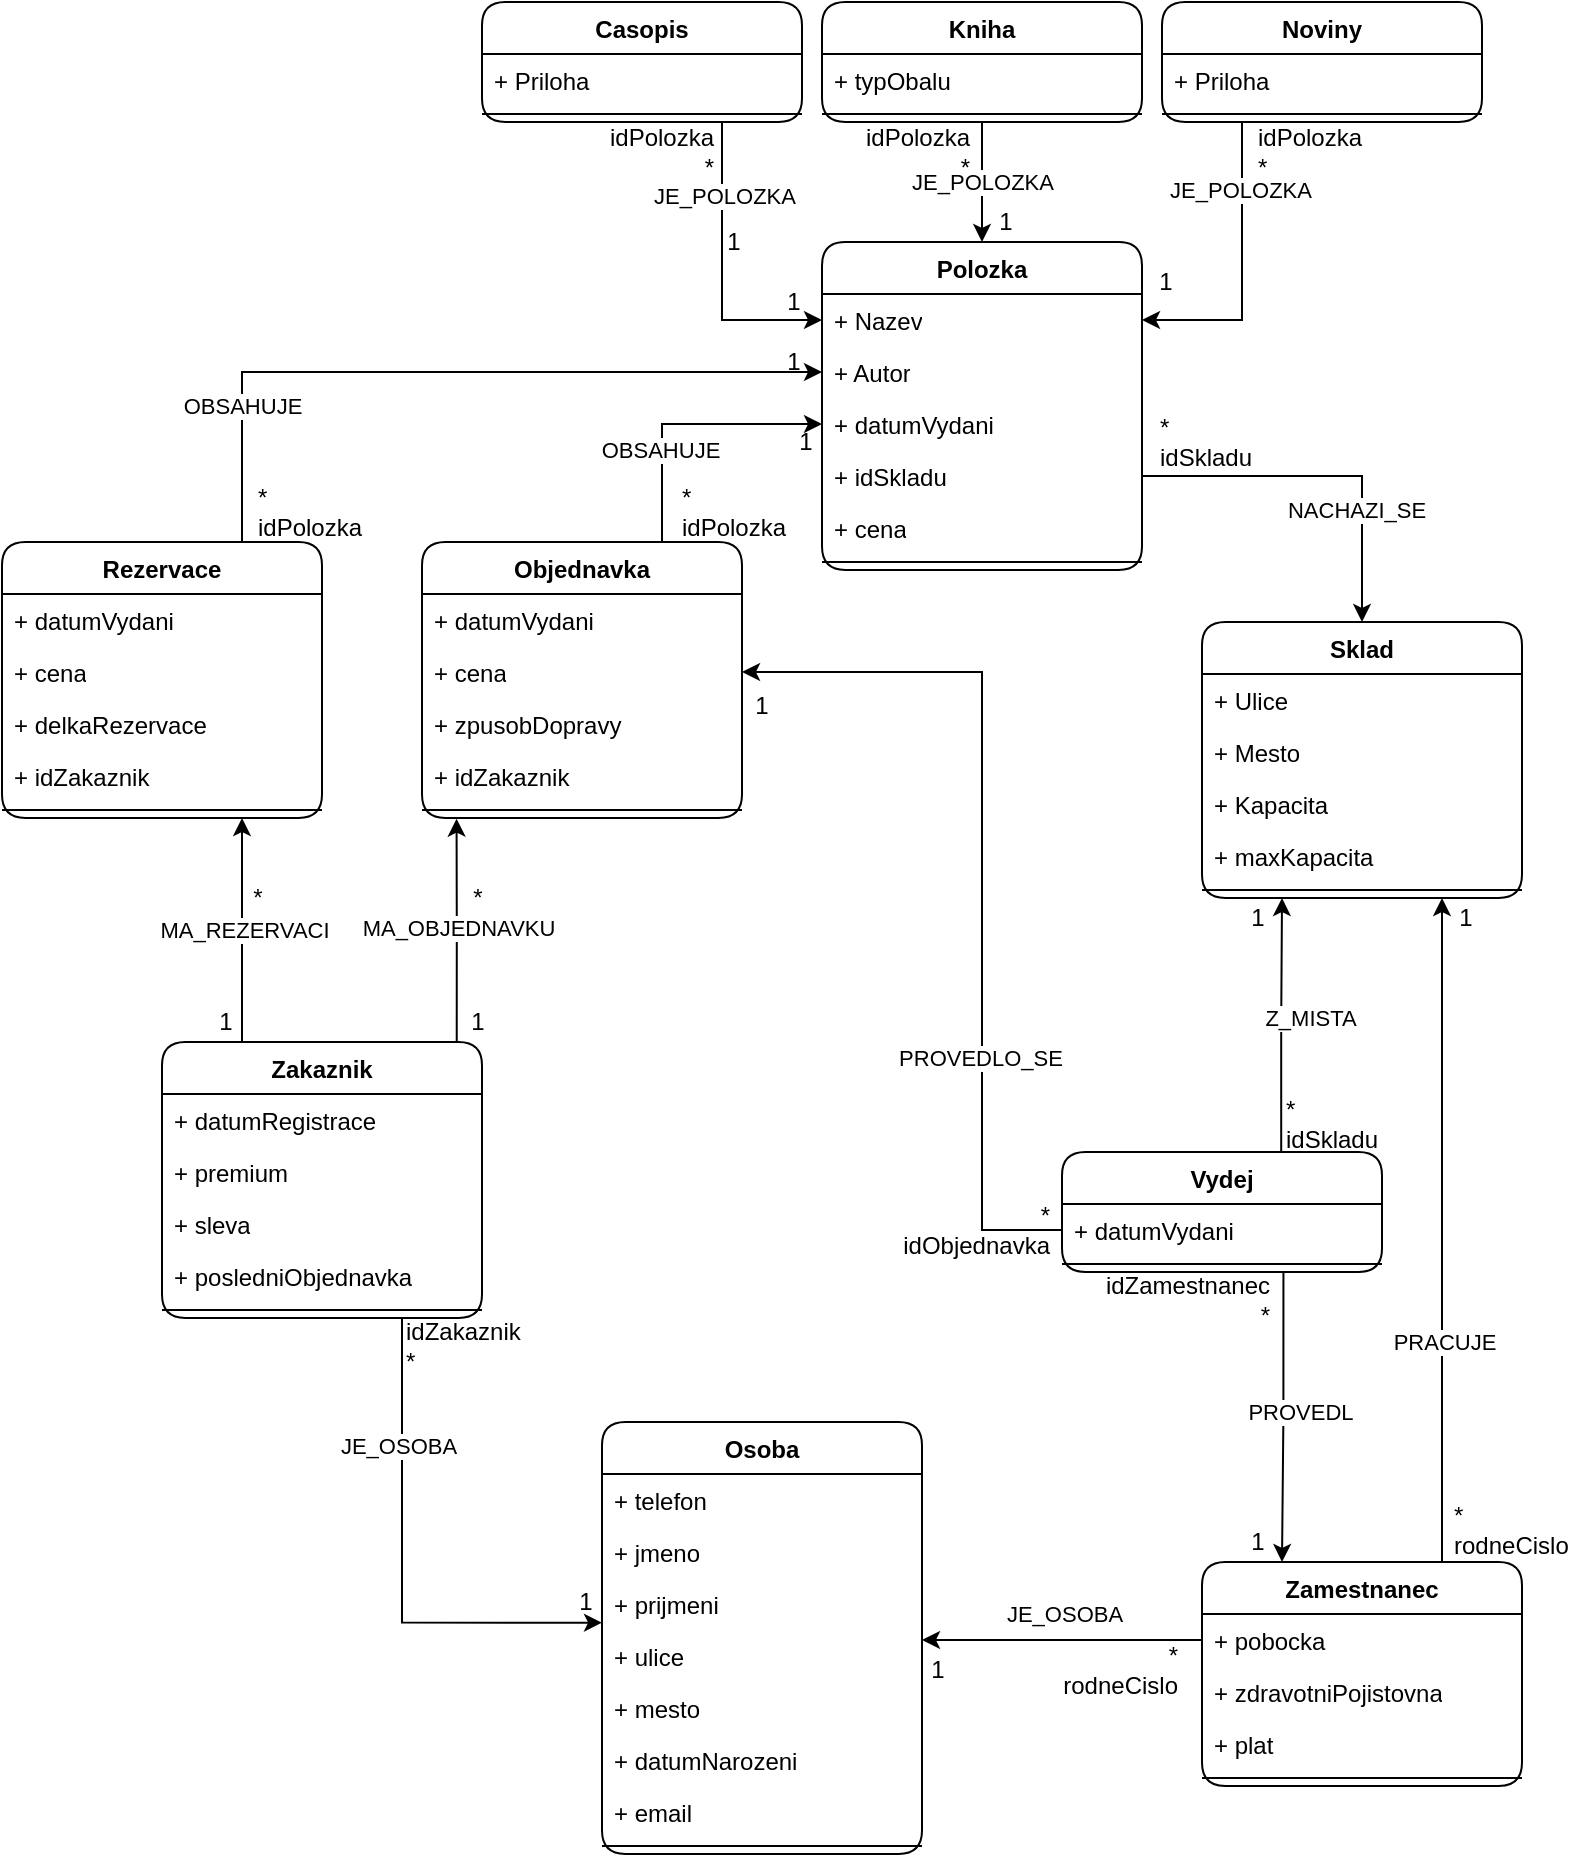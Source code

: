 <mxfile version="22.1.9" type="github">
  <diagram name="Stránka-1" id="4MiJn1jdnojwYLKKx3TC">
    <mxGraphModel dx="1764" dy="1076" grid="1" gridSize="10" guides="1" tooltips="1" connect="1" arrows="1" fold="1" page="1" pageScale="1" pageWidth="827" pageHeight="1169" math="0" shadow="0">
      <root>
        <mxCell id="0" />
        <mxCell id="1" parent="0" />
        <mxCell id="D0oCGm7PT5opR19Lui39-1" value="Osoba" style="swimlane;fontStyle=1;align=center;verticalAlign=top;childLayout=stackLayout;horizontal=1;startSize=26;horizontalStack=0;resizeParent=1;resizeParentMax=0;resizeLast=0;collapsible=1;marginBottom=0;whiteSpace=wrap;html=1;rounded=1;" vertex="1" parent="1">
          <mxGeometry x="330" y="720" width="160" height="216" as="geometry" />
        </mxCell>
        <mxCell id="D0oCGm7PT5opR19Lui39-2" value="+ telefon" style="text;strokeColor=none;fillColor=none;align=left;verticalAlign=top;spacingLeft=4;spacingRight=4;overflow=hidden;rotatable=0;points=[[0,0.5],[1,0.5]];portConstraint=eastwest;whiteSpace=wrap;html=1;" vertex="1" parent="D0oCGm7PT5opR19Lui39-1">
          <mxGeometry y="26" width="160" height="26" as="geometry" />
        </mxCell>
        <mxCell id="D0oCGm7PT5opR19Lui39-6" value="+ jmeno" style="text;strokeColor=none;fillColor=none;align=left;verticalAlign=top;spacingLeft=4;spacingRight=4;overflow=hidden;rotatable=0;points=[[0,0.5],[1,0.5]];portConstraint=eastwest;whiteSpace=wrap;html=1;" vertex="1" parent="D0oCGm7PT5opR19Lui39-1">
          <mxGeometry y="52" width="160" height="26" as="geometry" />
        </mxCell>
        <mxCell id="D0oCGm7PT5opR19Lui39-7" value="+ prijmeni" style="text;strokeColor=none;fillColor=none;align=left;verticalAlign=top;spacingLeft=4;spacingRight=4;overflow=hidden;rotatable=0;points=[[0,0.5],[1,0.5]];portConstraint=eastwest;whiteSpace=wrap;html=1;" vertex="1" parent="D0oCGm7PT5opR19Lui39-1">
          <mxGeometry y="78" width="160" height="26" as="geometry" />
        </mxCell>
        <mxCell id="D0oCGm7PT5opR19Lui39-8" value="+ ulice" style="text;strokeColor=none;fillColor=none;align=left;verticalAlign=top;spacingLeft=4;spacingRight=4;overflow=hidden;rotatable=0;points=[[0,0.5],[1,0.5]];portConstraint=eastwest;whiteSpace=wrap;html=1;" vertex="1" parent="D0oCGm7PT5opR19Lui39-1">
          <mxGeometry y="104" width="160" height="26" as="geometry" />
        </mxCell>
        <mxCell id="D0oCGm7PT5opR19Lui39-9" value="+ mesto" style="text;strokeColor=none;fillColor=none;align=left;verticalAlign=top;spacingLeft=4;spacingRight=4;overflow=hidden;rotatable=0;points=[[0,0.5],[1,0.5]];portConstraint=eastwest;whiteSpace=wrap;html=1;" vertex="1" parent="D0oCGm7PT5opR19Lui39-1">
          <mxGeometry y="130" width="160" height="26" as="geometry" />
        </mxCell>
        <mxCell id="D0oCGm7PT5opR19Lui39-5" value="+ datumNarozeni&lt;br&gt;" style="text;strokeColor=none;fillColor=none;align=left;verticalAlign=top;spacingLeft=4;spacingRight=4;overflow=hidden;rotatable=0;points=[[0,0.5],[1,0.5]];portConstraint=eastwest;whiteSpace=wrap;html=1;" vertex="1" parent="D0oCGm7PT5opR19Lui39-1">
          <mxGeometry y="156" width="160" height="26" as="geometry" />
        </mxCell>
        <mxCell id="D0oCGm7PT5opR19Lui39-10" value="+ email" style="text;strokeColor=none;fillColor=none;align=left;verticalAlign=top;spacingLeft=4;spacingRight=4;overflow=hidden;rotatable=0;points=[[0,0.5],[1,0.5]];portConstraint=eastwest;whiteSpace=wrap;html=1;" vertex="1" parent="D0oCGm7PT5opR19Lui39-1">
          <mxGeometry y="182" width="160" height="26" as="geometry" />
        </mxCell>
        <mxCell id="D0oCGm7PT5opR19Lui39-3" value="" style="line;strokeWidth=1;fillColor=none;align=left;verticalAlign=middle;spacingTop=-1;spacingLeft=3;spacingRight=3;rotatable=0;labelPosition=right;points=[];portConstraint=eastwest;strokeColor=inherit;" vertex="1" parent="D0oCGm7PT5opR19Lui39-1">
          <mxGeometry y="208" width="160" height="8" as="geometry" />
        </mxCell>
        <mxCell id="D0oCGm7PT5opR19Lui39-11" value="Polozka" style="swimlane;fontStyle=1;align=center;verticalAlign=top;childLayout=stackLayout;horizontal=1;startSize=26;horizontalStack=0;resizeParent=1;resizeParentMax=0;resizeLast=0;collapsible=1;marginBottom=0;whiteSpace=wrap;html=1;rounded=1;" vertex="1" parent="1">
          <mxGeometry x="440" y="130" width="160" height="164" as="geometry" />
        </mxCell>
        <mxCell id="D0oCGm7PT5opR19Lui39-12" value="+ Nazev" style="text;strokeColor=none;fillColor=none;align=left;verticalAlign=top;spacingLeft=4;spacingRight=4;overflow=hidden;rotatable=0;points=[[0,0.5],[1,0.5]];portConstraint=eastwest;whiteSpace=wrap;html=1;" vertex="1" parent="D0oCGm7PT5opR19Lui39-11">
          <mxGeometry y="26" width="160" height="26" as="geometry" />
        </mxCell>
        <mxCell id="D0oCGm7PT5opR19Lui39-13" value="+ Autor" style="text;strokeColor=none;fillColor=none;align=left;verticalAlign=top;spacingLeft=4;spacingRight=4;overflow=hidden;rotatable=0;points=[[0,0.5],[1,0.5]];portConstraint=eastwest;whiteSpace=wrap;html=1;" vertex="1" parent="D0oCGm7PT5opR19Lui39-11">
          <mxGeometry y="52" width="160" height="26" as="geometry" />
        </mxCell>
        <mxCell id="D0oCGm7PT5opR19Lui39-14" value="+ datumVydani" style="text;strokeColor=none;fillColor=none;align=left;verticalAlign=top;spacingLeft=4;spacingRight=4;overflow=hidden;rotatable=0;points=[[0,0.5],[1,0.5]];portConstraint=eastwest;whiteSpace=wrap;html=1;" vertex="1" parent="D0oCGm7PT5opR19Lui39-11">
          <mxGeometry y="78" width="160" height="26" as="geometry" />
        </mxCell>
        <mxCell id="D0oCGm7PT5opR19Lui39-15" value="+ idSkladu" style="text;strokeColor=none;fillColor=none;align=left;verticalAlign=top;spacingLeft=4;spacingRight=4;overflow=hidden;rotatable=0;points=[[0,0.5],[1,0.5]];portConstraint=eastwest;whiteSpace=wrap;html=1;" vertex="1" parent="D0oCGm7PT5opR19Lui39-11">
          <mxGeometry y="104" width="160" height="26" as="geometry" />
        </mxCell>
        <mxCell id="D0oCGm7PT5opR19Lui39-16" value="+ cena" style="text;strokeColor=none;fillColor=none;align=left;verticalAlign=top;spacingLeft=4;spacingRight=4;overflow=hidden;rotatable=0;points=[[0,0.5],[1,0.5]];portConstraint=eastwest;whiteSpace=wrap;html=1;" vertex="1" parent="D0oCGm7PT5opR19Lui39-11">
          <mxGeometry y="130" width="160" height="26" as="geometry" />
        </mxCell>
        <mxCell id="D0oCGm7PT5opR19Lui39-19" value="" style="line;strokeWidth=1;fillColor=none;align=left;verticalAlign=middle;spacingTop=-1;spacingLeft=3;spacingRight=3;rotatable=0;labelPosition=right;points=[];portConstraint=eastwest;strokeColor=inherit;" vertex="1" parent="D0oCGm7PT5opR19Lui39-11">
          <mxGeometry y="156" width="160" height="8" as="geometry" />
        </mxCell>
        <mxCell id="D0oCGm7PT5opR19Lui39-20" value="Sklad" style="swimlane;fontStyle=1;align=center;verticalAlign=top;childLayout=stackLayout;horizontal=1;startSize=26;horizontalStack=0;resizeParent=1;resizeParentMax=0;resizeLast=0;collapsible=1;marginBottom=0;whiteSpace=wrap;html=1;rounded=1;" vertex="1" parent="1">
          <mxGeometry x="630" y="320" width="160" height="138" as="geometry" />
        </mxCell>
        <mxCell id="D0oCGm7PT5opR19Lui39-21" value="+ Ulice" style="text;strokeColor=none;fillColor=none;align=left;verticalAlign=top;spacingLeft=4;spacingRight=4;overflow=hidden;rotatable=0;points=[[0,0.5],[1,0.5]];portConstraint=eastwest;whiteSpace=wrap;html=1;" vertex="1" parent="D0oCGm7PT5opR19Lui39-20">
          <mxGeometry y="26" width="160" height="26" as="geometry" />
        </mxCell>
        <mxCell id="D0oCGm7PT5opR19Lui39-22" value="+ Mesto" style="text;strokeColor=none;fillColor=none;align=left;verticalAlign=top;spacingLeft=4;spacingRight=4;overflow=hidden;rotatable=0;points=[[0,0.5],[1,0.5]];portConstraint=eastwest;whiteSpace=wrap;html=1;" vertex="1" parent="D0oCGm7PT5opR19Lui39-20">
          <mxGeometry y="52" width="160" height="26" as="geometry" />
        </mxCell>
        <mxCell id="D0oCGm7PT5opR19Lui39-23" value="+ Kapacita" style="text;strokeColor=none;fillColor=none;align=left;verticalAlign=top;spacingLeft=4;spacingRight=4;overflow=hidden;rotatable=0;points=[[0,0.5],[1,0.5]];portConstraint=eastwest;whiteSpace=wrap;html=1;" vertex="1" parent="D0oCGm7PT5opR19Lui39-20">
          <mxGeometry y="78" width="160" height="26" as="geometry" />
        </mxCell>
        <mxCell id="D0oCGm7PT5opR19Lui39-24" value="+ maxKapacita" style="text;strokeColor=none;fillColor=none;align=left;verticalAlign=top;spacingLeft=4;spacingRight=4;overflow=hidden;rotatable=0;points=[[0,0.5],[1,0.5]];portConstraint=eastwest;whiteSpace=wrap;html=1;" vertex="1" parent="D0oCGm7PT5opR19Lui39-20">
          <mxGeometry y="104" width="160" height="26" as="geometry" />
        </mxCell>
        <mxCell id="D0oCGm7PT5opR19Lui39-26" value="" style="line;strokeWidth=1;fillColor=none;align=left;verticalAlign=middle;spacingTop=-1;spacingLeft=3;spacingRight=3;rotatable=0;labelPosition=right;points=[];portConstraint=eastwest;strokeColor=inherit;" vertex="1" parent="D0oCGm7PT5opR19Lui39-20">
          <mxGeometry y="130" width="160" height="8" as="geometry" />
        </mxCell>
        <mxCell id="D0oCGm7PT5opR19Lui39-86" style="edgeStyle=orthogonalEdgeStyle;rounded=0;orthogonalLoop=1;jettySize=auto;html=1;exitX=0.75;exitY=0;exitDx=0;exitDy=0;entryX=0;entryY=0.5;entryDx=0;entryDy=0;" edge="1" parent="1" source="D0oCGm7PT5opR19Lui39-27" target="D0oCGm7PT5opR19Lui39-14">
          <mxGeometry relative="1" as="geometry" />
        </mxCell>
        <mxCell id="D0oCGm7PT5opR19Lui39-87" value="OBSAHUJE" style="edgeLabel;html=1;align=center;verticalAlign=middle;resizable=0;points=[];" vertex="1" connectable="0" parent="D0oCGm7PT5opR19Lui39-86">
          <mxGeometry x="-0.354" y="1" relative="1" as="geometry">
            <mxPoint y="-1" as="offset" />
          </mxGeometry>
        </mxCell>
        <mxCell id="D0oCGm7PT5opR19Lui39-27" value="Objednavka" style="swimlane;fontStyle=1;align=center;verticalAlign=top;childLayout=stackLayout;horizontal=1;startSize=26;horizontalStack=0;resizeParent=1;resizeParentMax=0;resizeLast=0;collapsible=1;marginBottom=0;whiteSpace=wrap;html=1;rounded=1;" vertex="1" parent="1">
          <mxGeometry x="240" y="280" width="160" height="138" as="geometry" />
        </mxCell>
        <mxCell id="D0oCGm7PT5opR19Lui39-28" value="+ datumVydani" style="text;strokeColor=none;fillColor=none;align=left;verticalAlign=top;spacingLeft=4;spacingRight=4;overflow=hidden;rotatable=0;points=[[0,0.5],[1,0.5]];portConstraint=eastwest;whiteSpace=wrap;html=1;" vertex="1" parent="D0oCGm7PT5opR19Lui39-27">
          <mxGeometry y="26" width="160" height="26" as="geometry" />
        </mxCell>
        <mxCell id="D0oCGm7PT5opR19Lui39-29" value="+ cena" style="text;strokeColor=none;fillColor=none;align=left;verticalAlign=top;spacingLeft=4;spacingRight=4;overflow=hidden;rotatable=0;points=[[0,0.5],[1,0.5]];portConstraint=eastwest;whiteSpace=wrap;html=1;" vertex="1" parent="D0oCGm7PT5opR19Lui39-27">
          <mxGeometry y="52" width="160" height="26" as="geometry" />
        </mxCell>
        <mxCell id="D0oCGm7PT5opR19Lui39-30" value="+ zpusobDopravy" style="text;strokeColor=none;fillColor=none;align=left;verticalAlign=top;spacingLeft=4;spacingRight=4;overflow=hidden;rotatable=0;points=[[0,0.5],[1,0.5]];portConstraint=eastwest;whiteSpace=wrap;html=1;" vertex="1" parent="D0oCGm7PT5opR19Lui39-27">
          <mxGeometry y="78" width="160" height="26" as="geometry" />
        </mxCell>
        <mxCell id="D0oCGm7PT5opR19Lui39-32" value="+ idZakaznik" style="text;strokeColor=none;fillColor=none;align=left;verticalAlign=top;spacingLeft=4;spacingRight=4;overflow=hidden;rotatable=0;points=[[0,0.5],[1,0.5]];portConstraint=eastwest;whiteSpace=wrap;html=1;" vertex="1" parent="D0oCGm7PT5opR19Lui39-27">
          <mxGeometry y="104" width="160" height="26" as="geometry" />
        </mxCell>
        <mxCell id="D0oCGm7PT5opR19Lui39-35" value="" style="line;strokeWidth=1;fillColor=none;align=left;verticalAlign=middle;spacingTop=-1;spacingLeft=3;spacingRight=3;rotatable=0;labelPosition=right;points=[];portConstraint=eastwest;strokeColor=inherit;" vertex="1" parent="D0oCGm7PT5opR19Lui39-27">
          <mxGeometry y="130" width="160" height="8" as="geometry" />
        </mxCell>
        <mxCell id="D0oCGm7PT5opR19Lui39-88" style="edgeStyle=orthogonalEdgeStyle;rounded=0;orthogonalLoop=1;jettySize=auto;html=1;exitX=0.75;exitY=0;exitDx=0;exitDy=0;entryX=0;entryY=0.5;entryDx=0;entryDy=0;" edge="1" parent="1" source="D0oCGm7PT5opR19Lui39-36" target="D0oCGm7PT5opR19Lui39-13">
          <mxGeometry relative="1" as="geometry" />
        </mxCell>
        <mxCell id="D0oCGm7PT5opR19Lui39-36" value="Rezervace" style="swimlane;fontStyle=1;align=center;verticalAlign=top;childLayout=stackLayout;horizontal=1;startSize=26;horizontalStack=0;resizeParent=1;resizeParentMax=0;resizeLast=0;collapsible=1;marginBottom=0;whiteSpace=wrap;html=1;rounded=1;" vertex="1" parent="1">
          <mxGeometry x="30" y="280" width="160" height="138" as="geometry" />
        </mxCell>
        <mxCell id="D0oCGm7PT5opR19Lui39-37" value="+ datumVydani" style="text;strokeColor=none;fillColor=none;align=left;verticalAlign=top;spacingLeft=4;spacingRight=4;overflow=hidden;rotatable=0;points=[[0,0.5],[1,0.5]];portConstraint=eastwest;whiteSpace=wrap;html=1;" vertex="1" parent="D0oCGm7PT5opR19Lui39-36">
          <mxGeometry y="26" width="160" height="26" as="geometry" />
        </mxCell>
        <mxCell id="D0oCGm7PT5opR19Lui39-38" value="+ cena" style="text;strokeColor=none;fillColor=none;align=left;verticalAlign=top;spacingLeft=4;spacingRight=4;overflow=hidden;rotatable=0;points=[[0,0.5],[1,0.5]];portConstraint=eastwest;whiteSpace=wrap;html=1;" vertex="1" parent="D0oCGm7PT5opR19Lui39-36">
          <mxGeometry y="52" width="160" height="26" as="geometry" />
        </mxCell>
        <mxCell id="D0oCGm7PT5opR19Lui39-39" value="+ delkaRezervace" style="text;strokeColor=none;fillColor=none;align=left;verticalAlign=top;spacingLeft=4;spacingRight=4;overflow=hidden;rotatable=0;points=[[0,0.5],[1,0.5]];portConstraint=eastwest;whiteSpace=wrap;html=1;" vertex="1" parent="D0oCGm7PT5opR19Lui39-36">
          <mxGeometry y="78" width="160" height="26" as="geometry" />
        </mxCell>
        <mxCell id="D0oCGm7PT5opR19Lui39-41" value="+ idZakaznik" style="text;strokeColor=none;fillColor=none;align=left;verticalAlign=top;spacingLeft=4;spacingRight=4;overflow=hidden;rotatable=0;points=[[0,0.5],[1,0.5]];portConstraint=eastwest;whiteSpace=wrap;html=1;" vertex="1" parent="D0oCGm7PT5opR19Lui39-36">
          <mxGeometry y="104" width="160" height="26" as="geometry" />
        </mxCell>
        <mxCell id="D0oCGm7PT5opR19Lui39-42" value="" style="line;strokeWidth=1;fillColor=none;align=left;verticalAlign=middle;spacingTop=-1;spacingLeft=3;spacingRight=3;rotatable=0;labelPosition=right;points=[];portConstraint=eastwest;strokeColor=inherit;" vertex="1" parent="D0oCGm7PT5opR19Lui39-36">
          <mxGeometry y="130" width="160" height="8" as="geometry" />
        </mxCell>
        <mxCell id="D0oCGm7PT5opR19Lui39-92" style="edgeStyle=orthogonalEdgeStyle;rounded=0;orthogonalLoop=1;jettySize=auto;html=1;exitX=0.685;exitY=-0.008;exitDx=0;exitDy=0;entryX=0.25;entryY=1;entryDx=0;entryDy=0;exitPerimeter=0;" edge="1" parent="1" source="D0oCGm7PT5opR19Lui39-43" target="D0oCGm7PT5opR19Lui39-20">
          <mxGeometry relative="1" as="geometry" />
        </mxCell>
        <mxCell id="D0oCGm7PT5opR19Lui39-93" value="Z_MISTA" style="edgeLabel;html=1;align=center;verticalAlign=middle;resizable=0;points=[];" vertex="1" connectable="0" parent="D0oCGm7PT5opR19Lui39-92">
          <mxGeometry x="-0.075" y="1" relative="1" as="geometry">
            <mxPoint x="15" y="-8" as="offset" />
          </mxGeometry>
        </mxCell>
        <mxCell id="D0oCGm7PT5opR19Lui39-100" style="edgeStyle=orthogonalEdgeStyle;rounded=0;orthogonalLoop=1;jettySize=auto;html=1;exitX=0.692;exitY=0.958;exitDx=0;exitDy=0;entryX=0.25;entryY=0;entryDx=0;entryDy=0;exitPerimeter=0;" edge="1" parent="1" source="D0oCGm7PT5opR19Lui39-49" target="D0oCGm7PT5opR19Lui39-59">
          <mxGeometry relative="1" as="geometry" />
        </mxCell>
        <mxCell id="D0oCGm7PT5opR19Lui39-101" value="PROVEDL" style="edgeLabel;html=1;align=center;verticalAlign=middle;resizable=0;points=[];" vertex="1" connectable="0" parent="D0oCGm7PT5opR19Lui39-100">
          <mxGeometry x="-0.004" y="4" relative="1" as="geometry">
            <mxPoint x="4" y="-2" as="offset" />
          </mxGeometry>
        </mxCell>
        <mxCell id="D0oCGm7PT5opR19Lui39-43" value="Vydej" style="swimlane;fontStyle=1;align=center;verticalAlign=top;childLayout=stackLayout;horizontal=1;startSize=26;horizontalStack=0;resizeParent=1;resizeParentMax=0;resizeLast=0;collapsible=1;marginBottom=0;whiteSpace=wrap;html=1;rounded=1;" vertex="1" parent="1">
          <mxGeometry x="560" y="585" width="160" height="60" as="geometry" />
        </mxCell>
        <mxCell id="D0oCGm7PT5opR19Lui39-44" value="+ datumVydani" style="text;strokeColor=none;fillColor=none;align=left;verticalAlign=top;spacingLeft=4;spacingRight=4;overflow=hidden;rotatable=0;points=[[0,0.5],[1,0.5]];portConstraint=eastwest;whiteSpace=wrap;html=1;" vertex="1" parent="D0oCGm7PT5opR19Lui39-43">
          <mxGeometry y="26" width="160" height="26" as="geometry" />
        </mxCell>
        <mxCell id="D0oCGm7PT5opR19Lui39-49" value="" style="line;strokeWidth=1;fillColor=none;align=left;verticalAlign=middle;spacingTop=-1;spacingLeft=3;spacingRight=3;rotatable=0;labelPosition=right;points=[];portConstraint=eastwest;strokeColor=inherit;" vertex="1" parent="D0oCGm7PT5opR19Lui39-43">
          <mxGeometry y="52" width="160" height="8" as="geometry" />
        </mxCell>
        <mxCell id="D0oCGm7PT5opR19Lui39-106" style="edgeStyle=orthogonalEdgeStyle;rounded=0;orthogonalLoop=1;jettySize=auto;html=1;exitX=0.25;exitY=0;exitDx=0;exitDy=0;entryX=0.75;entryY=1;entryDx=0;entryDy=0;" edge="1" parent="1" source="D0oCGm7PT5opR19Lui39-50" target="D0oCGm7PT5opR19Lui39-36">
          <mxGeometry relative="1" as="geometry" />
        </mxCell>
        <mxCell id="D0oCGm7PT5opR19Lui39-107" value="MA_REZERVACI" style="edgeLabel;html=1;align=center;verticalAlign=middle;resizable=0;points=[];" vertex="1" connectable="0" parent="D0oCGm7PT5opR19Lui39-106">
          <mxGeometry x="-0.008" y="-1" relative="1" as="geometry">
            <mxPoint y="-1" as="offset" />
          </mxGeometry>
        </mxCell>
        <mxCell id="D0oCGm7PT5opR19Lui39-108" style="edgeStyle=orthogonalEdgeStyle;rounded=0;orthogonalLoop=1;jettySize=auto;html=1;exitX=0.921;exitY=-0.004;exitDx=0;exitDy=0;exitPerimeter=0;entryX=0.108;entryY=1.042;entryDx=0;entryDy=0;entryPerimeter=0;" edge="1" parent="1" source="D0oCGm7PT5opR19Lui39-50" target="D0oCGm7PT5opR19Lui39-35">
          <mxGeometry relative="1" as="geometry">
            <mxPoint x="255" y="450" as="targetPoint" />
          </mxGeometry>
        </mxCell>
        <mxCell id="D0oCGm7PT5opR19Lui39-109" value="MA_OBJEDNAVKU" style="edgeLabel;html=1;align=center;verticalAlign=middle;resizable=0;points=[];" vertex="1" connectable="0" parent="D0oCGm7PT5opR19Lui39-108">
          <mxGeometry x="0.027" relative="1" as="geometry">
            <mxPoint as="offset" />
          </mxGeometry>
        </mxCell>
        <mxCell id="D0oCGm7PT5opR19Lui39-50" value="Zakaznik" style="swimlane;fontStyle=1;align=center;verticalAlign=top;childLayout=stackLayout;horizontal=1;startSize=26;horizontalStack=0;resizeParent=1;resizeParentMax=0;resizeLast=0;collapsible=1;marginBottom=0;whiteSpace=wrap;html=1;rounded=1;" vertex="1" parent="1">
          <mxGeometry x="110" y="530" width="160" height="138" as="geometry" />
        </mxCell>
        <mxCell id="D0oCGm7PT5opR19Lui39-51" value="+ datumRegistrace" style="text;strokeColor=none;fillColor=none;align=left;verticalAlign=top;spacingLeft=4;spacingRight=4;overflow=hidden;rotatable=0;points=[[0,0.5],[1,0.5]];portConstraint=eastwest;whiteSpace=wrap;html=1;" vertex="1" parent="D0oCGm7PT5opR19Lui39-50">
          <mxGeometry y="26" width="160" height="26" as="geometry" />
        </mxCell>
        <mxCell id="D0oCGm7PT5opR19Lui39-52" value="+ premium" style="text;strokeColor=none;fillColor=none;align=left;verticalAlign=top;spacingLeft=4;spacingRight=4;overflow=hidden;rotatable=0;points=[[0,0.5],[1,0.5]];portConstraint=eastwest;whiteSpace=wrap;html=1;" vertex="1" parent="D0oCGm7PT5opR19Lui39-50">
          <mxGeometry y="52" width="160" height="26" as="geometry" />
        </mxCell>
        <mxCell id="D0oCGm7PT5opR19Lui39-53" value="+ sleva" style="text;strokeColor=none;fillColor=none;align=left;verticalAlign=top;spacingLeft=4;spacingRight=4;overflow=hidden;rotatable=0;points=[[0,0.5],[1,0.5]];portConstraint=eastwest;whiteSpace=wrap;html=1;" vertex="1" parent="D0oCGm7PT5opR19Lui39-50">
          <mxGeometry y="78" width="160" height="26" as="geometry" />
        </mxCell>
        <mxCell id="D0oCGm7PT5opR19Lui39-54" value="+ posledniObjednavka" style="text;strokeColor=none;fillColor=none;align=left;verticalAlign=top;spacingLeft=4;spacingRight=4;overflow=hidden;rotatable=0;points=[[0,0.5],[1,0.5]];portConstraint=eastwest;whiteSpace=wrap;html=1;" vertex="1" parent="D0oCGm7PT5opR19Lui39-50">
          <mxGeometry y="104" width="160" height="26" as="geometry" />
        </mxCell>
        <mxCell id="D0oCGm7PT5opR19Lui39-58" value="" style="line;strokeWidth=1;fillColor=none;align=left;verticalAlign=middle;spacingTop=-1;spacingLeft=3;spacingRight=3;rotatable=0;labelPosition=right;points=[];portConstraint=eastwest;strokeColor=inherit;" vertex="1" parent="D0oCGm7PT5opR19Lui39-50">
          <mxGeometry y="130" width="160" height="8" as="geometry" />
        </mxCell>
        <mxCell id="D0oCGm7PT5opR19Lui39-96" style="edgeStyle=orthogonalEdgeStyle;rounded=0;orthogonalLoop=1;jettySize=auto;html=1;exitX=0.75;exitY=0;exitDx=0;exitDy=0;entryX=0.75;entryY=1;entryDx=0;entryDy=0;" edge="1" parent="1" source="D0oCGm7PT5opR19Lui39-59" target="D0oCGm7PT5opR19Lui39-20">
          <mxGeometry relative="1" as="geometry">
            <Array as="points">
              <mxPoint x="750" y="780" />
            </Array>
          </mxGeometry>
        </mxCell>
        <mxCell id="D0oCGm7PT5opR19Lui39-97" value="PRACUJE" style="edgeLabel;html=1;align=center;verticalAlign=middle;resizable=0;points=[];" vertex="1" connectable="0" parent="D0oCGm7PT5opR19Lui39-96">
          <mxGeometry x="-0.342" y="-1" relative="1" as="geometry">
            <mxPoint y="-1" as="offset" />
          </mxGeometry>
        </mxCell>
        <mxCell id="D0oCGm7PT5opR19Lui39-59" value="Zamestnanec" style="swimlane;fontStyle=1;align=center;verticalAlign=top;childLayout=stackLayout;horizontal=1;startSize=26;horizontalStack=0;resizeParent=1;resizeParentMax=0;resizeLast=0;collapsible=1;marginBottom=0;whiteSpace=wrap;html=1;rounded=1;" vertex="1" parent="1">
          <mxGeometry x="630" y="790" width="160" height="112" as="geometry" />
        </mxCell>
        <mxCell id="D0oCGm7PT5opR19Lui39-61" value="+ pobocka" style="text;strokeColor=none;fillColor=none;align=left;verticalAlign=top;spacingLeft=4;spacingRight=4;overflow=hidden;rotatable=0;points=[[0,0.5],[1,0.5]];portConstraint=eastwest;whiteSpace=wrap;html=1;" vertex="1" parent="D0oCGm7PT5opR19Lui39-59">
          <mxGeometry y="26" width="160" height="26" as="geometry" />
        </mxCell>
        <mxCell id="D0oCGm7PT5opR19Lui39-62" value="+ zdravotniPojistovna" style="text;strokeColor=none;fillColor=none;align=left;verticalAlign=top;spacingLeft=4;spacingRight=4;overflow=hidden;rotatable=0;points=[[0,0.5],[1,0.5]];portConstraint=eastwest;whiteSpace=wrap;html=1;" vertex="1" parent="D0oCGm7PT5opR19Lui39-59">
          <mxGeometry y="52" width="160" height="26" as="geometry" />
        </mxCell>
        <mxCell id="D0oCGm7PT5opR19Lui39-63" value="+ plat" style="text;strokeColor=none;fillColor=none;align=left;verticalAlign=top;spacingLeft=4;spacingRight=4;overflow=hidden;rotatable=0;points=[[0,0.5],[1,0.5]];portConstraint=eastwest;whiteSpace=wrap;html=1;" vertex="1" parent="D0oCGm7PT5opR19Lui39-59">
          <mxGeometry y="78" width="160" height="26" as="geometry" />
        </mxCell>
        <mxCell id="D0oCGm7PT5opR19Lui39-64" value="" style="line;strokeWidth=1;fillColor=none;align=left;verticalAlign=middle;spacingTop=-1;spacingLeft=3;spacingRight=3;rotatable=0;labelPosition=right;points=[];portConstraint=eastwest;strokeColor=inherit;" vertex="1" parent="D0oCGm7PT5opR19Lui39-59">
          <mxGeometry y="104" width="160" height="8" as="geometry" />
        </mxCell>
        <mxCell id="D0oCGm7PT5opR19Lui39-80" style="edgeStyle=orthogonalEdgeStyle;rounded=0;orthogonalLoop=1;jettySize=auto;html=1;exitX=0.75;exitY=1;exitDx=0;exitDy=0;entryX=0;entryY=0.5;entryDx=0;entryDy=0;" edge="1" parent="1" source="D0oCGm7PT5opR19Lui39-65" target="D0oCGm7PT5opR19Lui39-12">
          <mxGeometry relative="1" as="geometry" />
        </mxCell>
        <mxCell id="D0oCGm7PT5opR19Lui39-83" value="JE_POLOZKA" style="edgeLabel;html=1;align=center;verticalAlign=middle;resizable=0;points=[];" vertex="1" connectable="0" parent="D0oCGm7PT5opR19Lui39-80">
          <mxGeometry x="-0.499" y="1" relative="1" as="geometry">
            <mxPoint y="-1" as="offset" />
          </mxGeometry>
        </mxCell>
        <mxCell id="D0oCGm7PT5opR19Lui39-65" value="Casopis" style="swimlane;fontStyle=1;align=center;verticalAlign=top;childLayout=stackLayout;horizontal=1;startSize=26;horizontalStack=0;resizeParent=1;resizeParentMax=0;resizeLast=0;collapsible=1;marginBottom=0;whiteSpace=wrap;html=1;rounded=1;" vertex="1" parent="1">
          <mxGeometry x="270" y="10" width="160" height="60" as="geometry" />
        </mxCell>
        <mxCell id="D0oCGm7PT5opR19Lui39-66" value="+ Priloha" style="text;strokeColor=none;fillColor=none;align=left;verticalAlign=top;spacingLeft=4;spacingRight=4;overflow=hidden;rotatable=0;points=[[0,0.5],[1,0.5]];portConstraint=eastwest;whiteSpace=wrap;html=1;" vertex="1" parent="D0oCGm7PT5opR19Lui39-65">
          <mxGeometry y="26" width="160" height="26" as="geometry" />
        </mxCell>
        <mxCell id="D0oCGm7PT5opR19Lui39-71" value="" style="line;strokeWidth=1;fillColor=none;align=left;verticalAlign=middle;spacingTop=-1;spacingLeft=3;spacingRight=3;rotatable=0;labelPosition=right;points=[];portConstraint=eastwest;strokeColor=inherit;" vertex="1" parent="D0oCGm7PT5opR19Lui39-65">
          <mxGeometry y="52" width="160" height="8" as="geometry" />
        </mxCell>
        <mxCell id="D0oCGm7PT5opR19Lui39-82" style="edgeStyle=orthogonalEdgeStyle;rounded=0;orthogonalLoop=1;jettySize=auto;html=1;exitX=0.25;exitY=1;exitDx=0;exitDy=0;entryX=1;entryY=0.5;entryDx=0;entryDy=0;" edge="1" parent="1" source="D0oCGm7PT5opR19Lui39-72" target="D0oCGm7PT5opR19Lui39-12">
          <mxGeometry relative="1" as="geometry" />
        </mxCell>
        <mxCell id="D0oCGm7PT5opR19Lui39-72" value="Noviny" style="swimlane;fontStyle=1;align=center;verticalAlign=top;childLayout=stackLayout;horizontal=1;startSize=26;horizontalStack=0;resizeParent=1;resizeParentMax=0;resizeLast=0;collapsible=1;marginBottom=0;whiteSpace=wrap;html=1;rounded=1;" vertex="1" parent="1">
          <mxGeometry x="610" y="10" width="160" height="60" as="geometry" />
        </mxCell>
        <mxCell id="D0oCGm7PT5opR19Lui39-73" value="+ Priloha" style="text;strokeColor=none;fillColor=none;align=left;verticalAlign=top;spacingLeft=4;spacingRight=4;overflow=hidden;rotatable=0;points=[[0,0.5],[1,0.5]];portConstraint=eastwest;whiteSpace=wrap;html=1;" vertex="1" parent="D0oCGm7PT5opR19Lui39-72">
          <mxGeometry y="26" width="160" height="26" as="geometry" />
        </mxCell>
        <mxCell id="D0oCGm7PT5opR19Lui39-74" value="" style="line;strokeWidth=1;fillColor=none;align=left;verticalAlign=middle;spacingTop=-1;spacingLeft=3;spacingRight=3;rotatable=0;labelPosition=right;points=[];portConstraint=eastwest;strokeColor=inherit;" vertex="1" parent="D0oCGm7PT5opR19Lui39-72">
          <mxGeometry y="52" width="160" height="8" as="geometry" />
        </mxCell>
        <mxCell id="D0oCGm7PT5opR19Lui39-81" style="edgeStyle=orthogonalEdgeStyle;rounded=0;orthogonalLoop=1;jettySize=auto;html=1;exitX=0.5;exitY=1;exitDx=0;exitDy=0;entryX=0.5;entryY=0;entryDx=0;entryDy=0;" edge="1" parent="1" source="D0oCGm7PT5opR19Lui39-75" target="D0oCGm7PT5opR19Lui39-11">
          <mxGeometry relative="1" as="geometry" />
        </mxCell>
        <mxCell id="D0oCGm7PT5opR19Lui39-75" value="Kniha" style="swimlane;fontStyle=1;align=center;verticalAlign=top;childLayout=stackLayout;horizontal=1;startSize=26;horizontalStack=0;resizeParent=1;resizeParentMax=0;resizeLast=0;collapsible=1;marginBottom=0;whiteSpace=wrap;html=1;rounded=1;" vertex="1" parent="1">
          <mxGeometry x="440" y="10" width="160" height="60" as="geometry" />
        </mxCell>
        <mxCell id="D0oCGm7PT5opR19Lui39-76" value="+ typObalu" style="text;strokeColor=none;fillColor=none;align=left;verticalAlign=top;spacingLeft=4;spacingRight=4;overflow=hidden;rotatable=0;points=[[0,0.5],[1,0.5]];portConstraint=eastwest;whiteSpace=wrap;html=1;" vertex="1" parent="D0oCGm7PT5opR19Lui39-75">
          <mxGeometry y="26" width="160" height="26" as="geometry" />
        </mxCell>
        <mxCell id="D0oCGm7PT5opR19Lui39-77" value="" style="line;strokeWidth=1;fillColor=none;align=left;verticalAlign=middle;spacingTop=-1;spacingLeft=3;spacingRight=3;rotatable=0;labelPosition=right;points=[];portConstraint=eastwest;strokeColor=inherit;" vertex="1" parent="D0oCGm7PT5opR19Lui39-75">
          <mxGeometry y="52" width="160" height="8" as="geometry" />
        </mxCell>
        <mxCell id="D0oCGm7PT5opR19Lui39-84" value="JE_POLOZKA" style="edgeLabel;html=1;align=center;verticalAlign=middle;resizable=0;points=[];" vertex="1" connectable="0" parent="1">
          <mxGeometry x="520" y="100" as="geometry" />
        </mxCell>
        <mxCell id="D0oCGm7PT5opR19Lui39-85" value="JE_POLOZKA" style="edgeLabel;html=1;align=center;verticalAlign=middle;resizable=0;points=[];" vertex="1" connectable="0" parent="1">
          <mxGeometry x="740" y="120" as="geometry">
            <mxPoint x="-91" y="-16" as="offset" />
          </mxGeometry>
        </mxCell>
        <mxCell id="D0oCGm7PT5opR19Lui39-89" value="OBSAHUJE" style="edgeLabel;html=1;align=center;verticalAlign=middle;resizable=0;points=[];" vertex="1" connectable="0" parent="1">
          <mxGeometry x="150" y="212" as="geometry" />
        </mxCell>
        <mxCell id="D0oCGm7PT5opR19Lui39-90" style="edgeStyle=orthogonalEdgeStyle;rounded=0;orthogonalLoop=1;jettySize=auto;html=1;exitX=1;exitY=0.5;exitDx=0;exitDy=0;entryX=0.5;entryY=0;entryDx=0;entryDy=0;" edge="1" parent="1" source="D0oCGm7PT5opR19Lui39-15" target="D0oCGm7PT5opR19Lui39-20">
          <mxGeometry relative="1" as="geometry" />
        </mxCell>
        <mxCell id="D0oCGm7PT5opR19Lui39-91" value="NACHAZI_SE" style="edgeLabel;html=1;align=center;verticalAlign=middle;resizable=0;points=[];" vertex="1" connectable="0" parent="D0oCGm7PT5opR19Lui39-90">
          <mxGeometry x="0.383" y="-3" relative="1" as="geometry">
            <mxPoint as="offset" />
          </mxGeometry>
        </mxCell>
        <mxCell id="D0oCGm7PT5opR19Lui39-94" style="edgeStyle=orthogonalEdgeStyle;rounded=0;orthogonalLoop=1;jettySize=auto;html=1;exitX=0;exitY=0.5;exitDx=0;exitDy=0;entryX=1;entryY=0.5;entryDx=0;entryDy=0;" edge="1" parent="1" source="D0oCGm7PT5opR19Lui39-44" target="D0oCGm7PT5opR19Lui39-29">
          <mxGeometry relative="1" as="geometry">
            <Array as="points">
              <mxPoint x="520" y="624" />
              <mxPoint x="520" y="345" />
            </Array>
          </mxGeometry>
        </mxCell>
        <mxCell id="D0oCGm7PT5opR19Lui39-95" value="PROVEDLO_SE" style="edgeLabel;html=1;align=center;verticalAlign=middle;resizable=0;points=[];" vertex="1" connectable="0" parent="D0oCGm7PT5opR19Lui39-94">
          <mxGeometry x="-0.424" y="1" relative="1" as="geometry">
            <mxPoint as="offset" />
          </mxGeometry>
        </mxCell>
        <mxCell id="D0oCGm7PT5opR19Lui39-102" style="edgeStyle=orthogonalEdgeStyle;rounded=0;orthogonalLoop=1;jettySize=auto;html=1;exitX=0;exitY=0.5;exitDx=0;exitDy=0;" edge="1" parent="1" source="D0oCGm7PT5opR19Lui39-61">
          <mxGeometry relative="1" as="geometry">
            <mxPoint x="630" y="829" as="sourcePoint" />
            <mxPoint x="490" y="829" as="targetPoint" />
          </mxGeometry>
        </mxCell>
        <mxCell id="D0oCGm7PT5opR19Lui39-103" value="JE_OSOBA" style="edgeLabel;html=1;align=center;verticalAlign=middle;resizable=0;points=[];" vertex="1" connectable="0" parent="D0oCGm7PT5opR19Lui39-102">
          <mxGeometry x="-0.073" relative="1" as="geometry">
            <mxPoint x="-4" y="-13" as="offset" />
          </mxGeometry>
        </mxCell>
        <mxCell id="D0oCGm7PT5opR19Lui39-104" style="edgeStyle=orthogonalEdgeStyle;rounded=0;orthogonalLoop=1;jettySize=auto;html=1;exitX=0.75;exitY=1;exitDx=0;exitDy=0;entryX=0;entryY=-0.141;entryDx=0;entryDy=0;entryPerimeter=0;" edge="1" parent="1" source="D0oCGm7PT5opR19Lui39-50" target="D0oCGm7PT5opR19Lui39-8">
          <mxGeometry relative="1" as="geometry" />
        </mxCell>
        <mxCell id="D0oCGm7PT5opR19Lui39-105" value="JE_OSOBA" style="edgeLabel;html=1;align=center;verticalAlign=middle;resizable=0;points=[];" vertex="1" connectable="0" parent="1">
          <mxGeometry x="610" y="810" as="geometry">
            <mxPoint x="-382" y="-78" as="offset" />
          </mxGeometry>
        </mxCell>
        <mxCell id="D0oCGm7PT5opR19Lui39-113" value="1" style="text;html=1;strokeColor=none;fillColor=none;align=center;verticalAlign=middle;whiteSpace=wrap;rounded=0;" vertex="1" parent="1">
          <mxGeometry x="388" y="120" width="16" height="20" as="geometry" />
        </mxCell>
        <mxCell id="D0oCGm7PT5opR19Lui39-116" value="1" style="text;html=1;strokeColor=none;fillColor=none;align=center;verticalAlign=middle;whiteSpace=wrap;rounded=0;" vertex="1" parent="1">
          <mxGeometry x="260" y="510" width="16" height="20" as="geometry" />
        </mxCell>
        <mxCell id="D0oCGm7PT5opR19Lui39-117" value="1" style="text;html=1;strokeColor=none;fillColor=none;align=center;verticalAlign=middle;whiteSpace=wrap;rounded=0;" vertex="1" parent="1">
          <mxGeometry x="134" y="510" width="16" height="20" as="geometry" />
        </mxCell>
        <mxCell id="D0oCGm7PT5opR19Lui39-118" value="*&lt;br&gt;idObjednavka" style="text;html=1;strokeColor=none;fillColor=none;align=right;verticalAlign=middle;whiteSpace=wrap;rounded=0;" vertex="1" parent="1">
          <mxGeometry x="540" y="614" width="16" height="20" as="geometry" />
        </mxCell>
        <mxCell id="D0oCGm7PT5opR19Lui39-121" value="&lt;div style=&quot;text-align: left;&quot;&gt;&lt;span style=&quot;background-color: initial;&quot;&gt;*&amp;nbsp;&lt;/span&gt;&lt;/div&gt;idPolozka" style="text;html=1;strokeColor=none;fillColor=none;align=center;verticalAlign=middle;whiteSpace=wrap;rounded=0;" vertex="1" parent="1">
          <mxGeometry x="378" y="250" width="36" height="30" as="geometry" />
        </mxCell>
        <mxCell id="D0oCGm7PT5opR19Lui39-122" value="1" style="text;html=1;strokeColor=none;fillColor=none;align=center;verticalAlign=middle;whiteSpace=wrap;rounded=0;" vertex="1" parent="1">
          <mxGeometry x="424" y="220" width="16" height="20" as="geometry" />
        </mxCell>
        <mxCell id="D0oCGm7PT5opR19Lui39-124" value="idZakaznik&lt;br&gt;*" style="text;html=1;strokeColor=none;fillColor=none;align=left;verticalAlign=middle;whiteSpace=wrap;rounded=0;" vertex="1" parent="1">
          <mxGeometry x="230" y="668" width="16" height="28" as="geometry" />
        </mxCell>
        <mxCell id="D0oCGm7PT5opR19Lui39-125" value="*" style="text;html=1;strokeColor=none;fillColor=none;align=center;verticalAlign=middle;whiteSpace=wrap;rounded=0;" vertex="1" parent="1">
          <mxGeometry x="260" y="444" width="16" height="28" as="geometry" />
        </mxCell>
        <mxCell id="D0oCGm7PT5opR19Lui39-126" value="*" style="text;html=1;strokeColor=none;fillColor=none;align=center;verticalAlign=middle;whiteSpace=wrap;rounded=0;" vertex="1" parent="1">
          <mxGeometry x="150" y="444" width="16" height="28" as="geometry" />
        </mxCell>
        <mxCell id="D0oCGm7PT5opR19Lui39-127" value="1" style="text;html=1;strokeColor=none;fillColor=none;align=center;verticalAlign=middle;whiteSpace=wrap;rounded=0;" vertex="1" parent="1">
          <mxGeometry x="402" y="348" width="16" height="28" as="geometry" />
        </mxCell>
        <mxCell id="D0oCGm7PT5opR19Lui39-128" value="1" style="text;html=1;strokeColor=none;fillColor=none;align=center;verticalAlign=middle;whiteSpace=wrap;rounded=0;" vertex="1" parent="1">
          <mxGeometry x="650" y="458" width="16" height="20" as="geometry" />
        </mxCell>
        <mxCell id="D0oCGm7PT5opR19Lui39-129" value="1" style="text;html=1;strokeColor=none;fillColor=none;align=center;verticalAlign=middle;whiteSpace=wrap;rounded=0;" vertex="1" parent="1">
          <mxGeometry x="754" y="458" width="16" height="20" as="geometry" />
        </mxCell>
        <mxCell id="D0oCGm7PT5opR19Lui39-130" value="*&lt;br&gt;idSkladu" style="text;html=1;strokeColor=none;fillColor=none;align=left;verticalAlign=middle;whiteSpace=wrap;rounded=0;" vertex="1" parent="1">
          <mxGeometry x="670" y="557" width="16" height="28" as="geometry" />
        </mxCell>
        <mxCell id="D0oCGm7PT5opR19Lui39-131" value="*&lt;br&gt;rodneCislo" style="text;html=1;strokeColor=none;fillColor=none;align=right;verticalAlign=middle;whiteSpace=wrap;rounded=0;" vertex="1" parent="1">
          <mxGeometry x="610" y="830" width="10" height="28" as="geometry" />
        </mxCell>
        <mxCell id="D0oCGm7PT5opR19Lui39-134" value="1" style="text;html=1;strokeColor=none;fillColor=none;align=center;verticalAlign=middle;whiteSpace=wrap;rounded=0;" vertex="1" parent="1">
          <mxGeometry x="490" y="834" width="16" height="20" as="geometry" />
        </mxCell>
        <mxCell id="D0oCGm7PT5opR19Lui39-135" value="1" style="text;html=1;strokeColor=none;fillColor=none;align=center;verticalAlign=middle;whiteSpace=wrap;rounded=0;" vertex="1" parent="1">
          <mxGeometry x="650" y="770" width="16" height="20" as="geometry" />
        </mxCell>
        <mxCell id="D0oCGm7PT5opR19Lui39-136" value="idZamestnanec&lt;br&gt;*" style="text;html=1;strokeColor=none;fillColor=none;align=right;verticalAlign=middle;whiteSpace=wrap;rounded=0;" vertex="1" parent="1">
          <mxGeometry x="650" y="645" width="16" height="28" as="geometry" />
        </mxCell>
        <mxCell id="D0oCGm7PT5opR19Lui39-137" value="*&lt;br&gt;rodneCislo" style="text;html=1;strokeColor=none;fillColor=none;align=left;verticalAlign=middle;whiteSpace=wrap;rounded=0;" vertex="1" parent="1">
          <mxGeometry x="754" y="760" width="16" height="28" as="geometry" />
        </mxCell>
        <mxCell id="D0oCGm7PT5opR19Lui39-138" value="1" style="text;html=1;strokeColor=none;fillColor=none;align=center;verticalAlign=middle;whiteSpace=wrap;rounded=0;" vertex="1" parent="1">
          <mxGeometry x="314" y="800" width="16" height="20" as="geometry" />
        </mxCell>
        <mxCell id="D0oCGm7PT5opR19Lui39-139" value="1" style="text;html=1;strokeColor=none;fillColor=none;align=center;verticalAlign=middle;whiteSpace=wrap;rounded=0;" vertex="1" parent="1">
          <mxGeometry x="418" y="180" width="16" height="20" as="geometry" />
        </mxCell>
        <mxCell id="D0oCGm7PT5opR19Lui39-140" value="&lt;div style=&quot;text-align: left;&quot;&gt;&lt;span style=&quot;background-color: initial;&quot;&gt;*&amp;nbsp;&lt;/span&gt;&lt;/div&gt;idPolozka" style="text;html=1;strokeColor=none;fillColor=none;align=center;verticalAlign=middle;whiteSpace=wrap;rounded=0;" vertex="1" parent="1">
          <mxGeometry x="166" y="250" width="36" height="30" as="geometry" />
        </mxCell>
        <mxCell id="D0oCGm7PT5opR19Lui39-144" value="&lt;div style=&quot;text-align: left;&quot;&gt;&lt;span style=&quot;background-color: initial;&quot;&gt;*&amp;nbsp;&lt;/span&gt;&lt;/div&gt;idSkladu" style="text;html=1;strokeColor=none;fillColor=none;align=center;verticalAlign=middle;whiteSpace=wrap;rounded=0;" vertex="1" parent="1">
          <mxGeometry x="614" y="215" width="36" height="30" as="geometry" />
        </mxCell>
        <mxCell id="D0oCGm7PT5opR19Lui39-145" value="&lt;div style=&quot;text-align: left;&quot;&gt;&lt;/div&gt;&lt;div style=&quot;text-align: right;&quot;&gt;&lt;span style=&quot;background-color: initial;&quot;&gt;idPolozka&lt;/span&gt;&lt;/div&gt;&lt;div style=&quot;text-align: right;&quot;&gt;&lt;span style=&quot;background-color: initial;&quot;&gt;*&lt;/span&gt;&lt;/div&gt;" style="text;html=1;strokeColor=none;fillColor=none;align=center;verticalAlign=middle;whiteSpace=wrap;rounded=0;" vertex="1" parent="1">
          <mxGeometry x="342" y="70" width="36" height="30" as="geometry" />
        </mxCell>
        <mxCell id="D0oCGm7PT5opR19Lui39-148" value="&lt;div style=&quot;text-align: left;&quot;&gt;&lt;/div&gt;&lt;div style=&quot;text-align: right;&quot;&gt;&lt;span style=&quot;background-color: initial;&quot;&gt;idPolozka&lt;/span&gt;&lt;/div&gt;&lt;div style=&quot;text-align: right;&quot;&gt;&lt;span style=&quot;background-color: initial;&quot;&gt;*&lt;/span&gt;&lt;/div&gt;" style="text;html=1;strokeColor=none;fillColor=none;align=center;verticalAlign=middle;whiteSpace=wrap;rounded=0;" vertex="1" parent="1">
          <mxGeometry x="470" y="70" width="36" height="30" as="geometry" />
        </mxCell>
        <mxCell id="D0oCGm7PT5opR19Lui39-149" value="&lt;div style=&quot;text-align: left;&quot;&gt;&lt;/div&gt;&lt;div style=&quot;text-align: left;&quot;&gt;&lt;span style=&quot;background-color: initial;&quot;&gt;idPolozka&lt;/span&gt;&lt;/div&gt;&lt;div style=&quot;text-align: left;&quot;&gt;&lt;span style=&quot;background-color: initial;&quot;&gt;*&lt;/span&gt;&lt;/div&gt;" style="text;html=1;strokeColor=none;fillColor=none;align=center;verticalAlign=middle;whiteSpace=wrap;rounded=0;" vertex="1" parent="1">
          <mxGeometry x="666" y="70" width="36" height="30" as="geometry" />
        </mxCell>
        <mxCell id="D0oCGm7PT5opR19Lui39-150" value="1" style="text;html=1;strokeColor=none;fillColor=none;align=center;verticalAlign=middle;whiteSpace=wrap;rounded=0;" vertex="1" parent="1">
          <mxGeometry x="604" y="140" width="16" height="20" as="geometry" />
        </mxCell>
        <mxCell id="D0oCGm7PT5opR19Lui39-151" value="1" style="text;html=1;strokeColor=none;fillColor=none;align=center;verticalAlign=middle;whiteSpace=wrap;rounded=0;" vertex="1" parent="1">
          <mxGeometry x="524" y="110" width="16" height="20" as="geometry" />
        </mxCell>
        <mxCell id="D0oCGm7PT5opR19Lui39-152" value="1" style="text;html=1;strokeColor=none;fillColor=none;align=center;verticalAlign=middle;whiteSpace=wrap;rounded=0;" vertex="1" parent="1">
          <mxGeometry x="418" y="150" width="16" height="20" as="geometry" />
        </mxCell>
      </root>
    </mxGraphModel>
  </diagram>
</mxfile>

